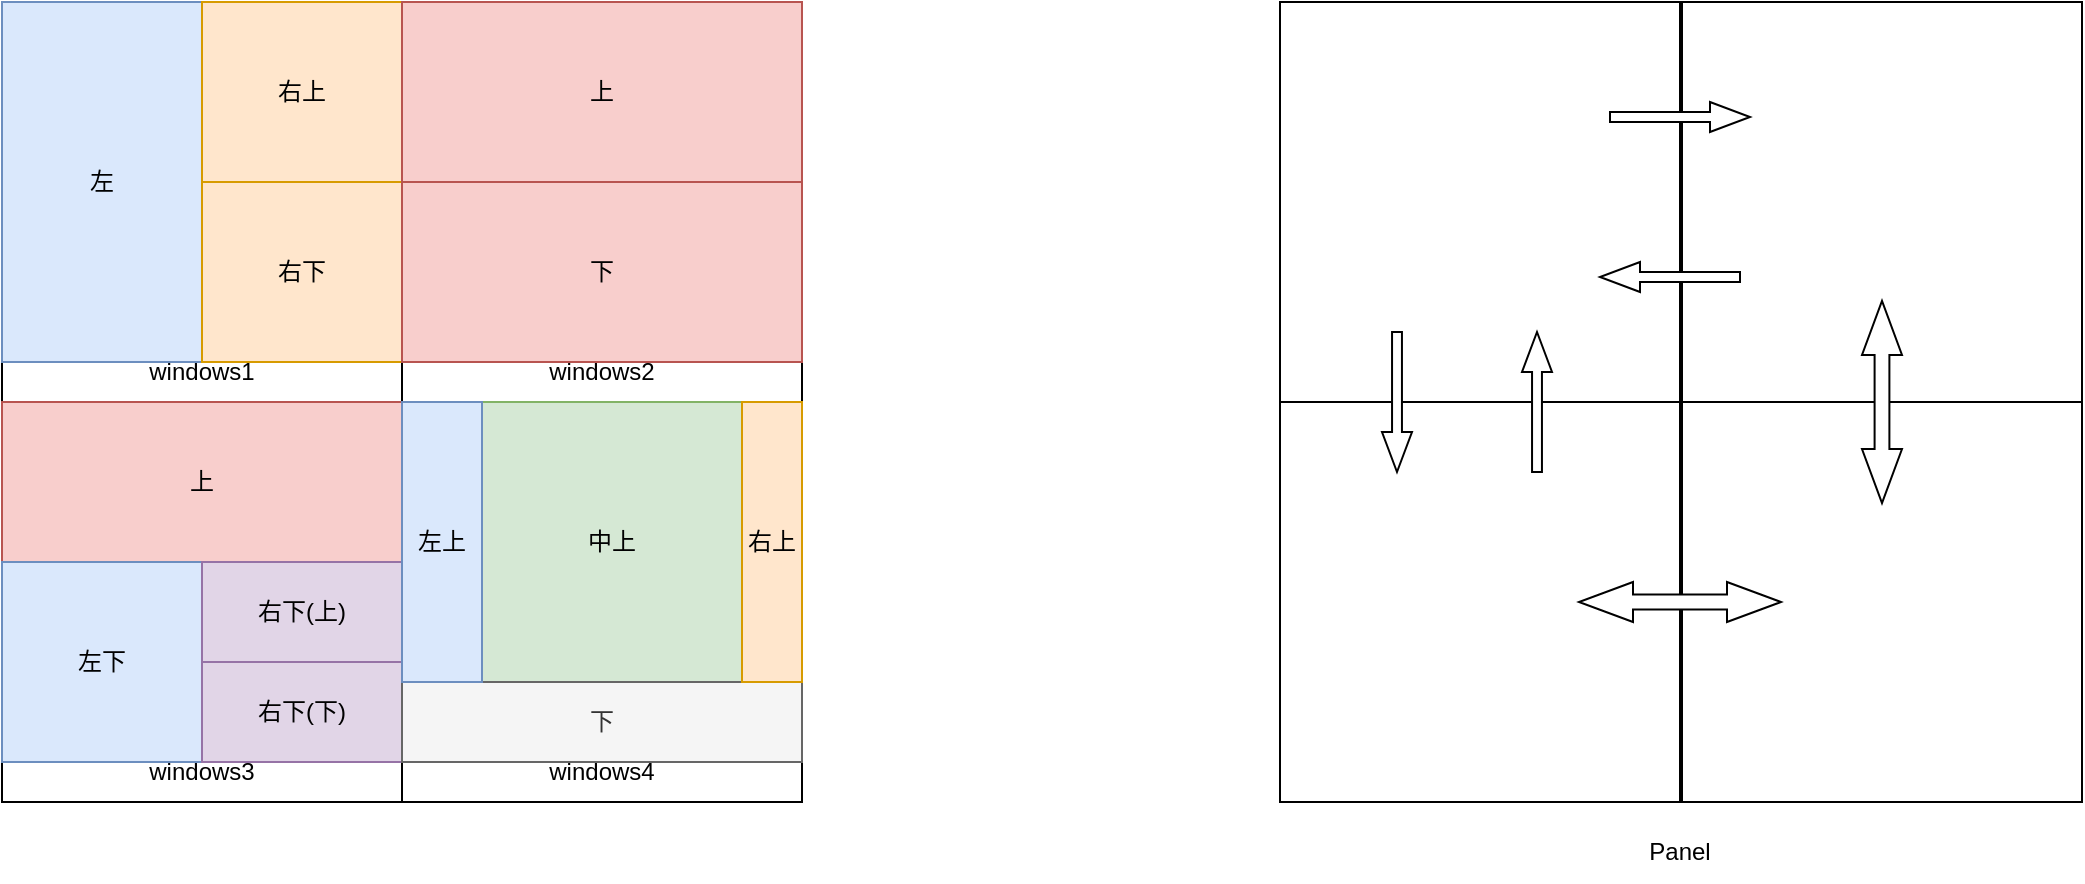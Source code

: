 <mxfile version="23.1.7" type="github">
  <diagram name="第 1 页" id="a0rtQFJB3-dGhp4FlhbC">
    <mxGraphModel dx="1641" dy="475" grid="1" gridSize="10" guides="1" tooltips="1" connect="1" arrows="1" fold="1" page="1" pageScale="1" pageWidth="827" pageHeight="1169" math="0" shadow="0">
      <root>
        <mxCell id="0" />
        <mxCell id="1" parent="0" />
        <mxCell id="D3tRiavoMa9uWJoJIMfx-1" value="" style="whiteSpace=wrap;html=1;aspect=fixed;" vertex="1" parent="1">
          <mxGeometry x="239" y="120" width="400" height="400" as="geometry" />
        </mxCell>
        <mxCell id="D3tRiavoMa9uWJoJIMfx-2" value="" style="rounded=0;whiteSpace=wrap;html=1;" vertex="1" parent="1">
          <mxGeometry x="440" y="120" width="200" height="400" as="geometry" />
        </mxCell>
        <mxCell id="D3tRiavoMa9uWJoJIMfx-4" value="" style="rounded=0;whiteSpace=wrap;html=1;" vertex="1" parent="1">
          <mxGeometry x="440" y="320" width="200" height="200" as="geometry" />
        </mxCell>
        <mxCell id="D3tRiavoMa9uWJoJIMfx-5" value="Panel" style="text;html=1;align=center;verticalAlign=middle;whiteSpace=wrap;rounded=0;" vertex="1" parent="1">
          <mxGeometry x="409" y="530" width="60" height="30" as="geometry" />
        </mxCell>
        <mxCell id="D3tRiavoMa9uWJoJIMfx-35" value="" style="group" vertex="1" connectable="0" parent="1">
          <mxGeometry x="-400" y="120" width="400" height="400" as="geometry" />
        </mxCell>
        <mxCell id="D3tRiavoMa9uWJoJIMfx-11" value="" style="whiteSpace=wrap;html=1;aspect=fixed;" vertex="1" parent="D3tRiavoMa9uWJoJIMfx-35">
          <mxGeometry width="400" height="400" as="geometry" />
        </mxCell>
        <mxCell id="D3tRiavoMa9uWJoJIMfx-12" value="" style="whiteSpace=wrap;html=1;aspect=fixed;" vertex="1" parent="D3tRiavoMa9uWJoJIMfx-35">
          <mxGeometry width="200" height="200" as="geometry" />
        </mxCell>
        <mxCell id="D3tRiavoMa9uWJoJIMfx-13" value="" style="whiteSpace=wrap;html=1;aspect=fixed;" vertex="1" parent="D3tRiavoMa9uWJoJIMfx-35">
          <mxGeometry x="200" y="200" width="200" height="200" as="geometry" />
        </mxCell>
        <mxCell id="D3tRiavoMa9uWJoJIMfx-14" value="" style="whiteSpace=wrap;html=1;aspect=fixed;" vertex="1" parent="D3tRiavoMa9uWJoJIMfx-35">
          <mxGeometry y="200" width="200" height="200" as="geometry" />
        </mxCell>
        <mxCell id="D3tRiavoMa9uWJoJIMfx-15" value="" style="whiteSpace=wrap;html=1;aspect=fixed;" vertex="1" parent="D3tRiavoMa9uWJoJIMfx-35">
          <mxGeometry x="200" width="200" height="200" as="geometry" />
        </mxCell>
        <mxCell id="D3tRiavoMa9uWJoJIMfx-16" value="windows1" style="text;html=1;align=center;verticalAlign=middle;whiteSpace=wrap;rounded=0;" vertex="1" parent="D3tRiavoMa9uWJoJIMfx-35">
          <mxGeometry x="70" y="170" width="60" height="30" as="geometry" />
        </mxCell>
        <mxCell id="D3tRiavoMa9uWJoJIMfx-17" value="windows4" style="text;html=1;align=center;verticalAlign=middle;whiteSpace=wrap;rounded=0;" vertex="1" parent="D3tRiavoMa9uWJoJIMfx-35">
          <mxGeometry x="270" y="370" width="60" height="30" as="geometry" />
        </mxCell>
        <mxCell id="D3tRiavoMa9uWJoJIMfx-18" value="windows3" style="text;html=1;align=center;verticalAlign=middle;whiteSpace=wrap;rounded=0;" vertex="1" parent="D3tRiavoMa9uWJoJIMfx-35">
          <mxGeometry x="70" y="370" width="60" height="30" as="geometry" />
        </mxCell>
        <mxCell id="D3tRiavoMa9uWJoJIMfx-19" value="windows2" style="text;html=1;align=center;verticalAlign=middle;whiteSpace=wrap;rounded=0;" vertex="1" parent="D3tRiavoMa9uWJoJIMfx-35">
          <mxGeometry x="270" y="170" width="60" height="30" as="geometry" />
        </mxCell>
        <mxCell id="D3tRiavoMa9uWJoJIMfx-21" value="左" style="rounded=0;whiteSpace=wrap;html=1;fillColor=#dae8fc;strokeColor=#6c8ebf;" vertex="1" parent="D3tRiavoMa9uWJoJIMfx-35">
          <mxGeometry width="100" height="180" as="geometry" />
        </mxCell>
        <mxCell id="D3tRiavoMa9uWJoJIMfx-22" value="右上" style="rounded=0;whiteSpace=wrap;html=1;fillColor=#ffe6cc;strokeColor=#d79b00;" vertex="1" parent="D3tRiavoMa9uWJoJIMfx-35">
          <mxGeometry x="100" width="100" height="90" as="geometry" />
        </mxCell>
        <mxCell id="D3tRiavoMa9uWJoJIMfx-23" value="右下" style="rounded=0;whiteSpace=wrap;html=1;fillColor=#ffe6cc;strokeColor=#d79b00;" vertex="1" parent="D3tRiavoMa9uWJoJIMfx-35">
          <mxGeometry x="100" y="90" width="100" height="90" as="geometry" />
        </mxCell>
        <mxCell id="D3tRiavoMa9uWJoJIMfx-24" value="上" style="rounded=0;whiteSpace=wrap;html=1;fillColor=#f8cecc;strokeColor=#b85450;" vertex="1" parent="D3tRiavoMa9uWJoJIMfx-35">
          <mxGeometry x="200" width="200" height="90" as="geometry" />
        </mxCell>
        <mxCell id="D3tRiavoMa9uWJoJIMfx-25" value="下" style="rounded=0;whiteSpace=wrap;html=1;fillColor=#f8cecc;strokeColor=#b85450;" vertex="1" parent="D3tRiavoMa9uWJoJIMfx-35">
          <mxGeometry x="200" y="90" width="200" height="90" as="geometry" />
        </mxCell>
        <mxCell id="D3tRiavoMa9uWJoJIMfx-26" value="上" style="rounded=0;whiteSpace=wrap;html=1;fillColor=#f8cecc;strokeColor=#b85450;" vertex="1" parent="D3tRiavoMa9uWJoJIMfx-35">
          <mxGeometry y="200" width="200" height="80" as="geometry" />
        </mxCell>
        <mxCell id="D3tRiavoMa9uWJoJIMfx-27" value="左下" style="rounded=0;whiteSpace=wrap;html=1;fillColor=#dae8fc;strokeColor=#6c8ebf;" vertex="1" parent="D3tRiavoMa9uWJoJIMfx-35">
          <mxGeometry y="280" width="100" height="100" as="geometry" />
        </mxCell>
        <mxCell id="D3tRiavoMa9uWJoJIMfx-28" value="右下(上)" style="rounded=0;whiteSpace=wrap;html=1;fillColor=#e1d5e7;strokeColor=#9673a6;" vertex="1" parent="D3tRiavoMa9uWJoJIMfx-35">
          <mxGeometry x="100" y="280" width="100" height="50" as="geometry" />
        </mxCell>
        <mxCell id="D3tRiavoMa9uWJoJIMfx-29" value="右下(下)" style="rounded=0;whiteSpace=wrap;html=1;fillColor=#e1d5e7;strokeColor=#9673a6;" vertex="1" parent="D3tRiavoMa9uWJoJIMfx-35">
          <mxGeometry x="100" y="330" width="100" height="50" as="geometry" />
        </mxCell>
        <mxCell id="D3tRiavoMa9uWJoJIMfx-30" value="中上" style="rounded=0;whiteSpace=wrap;html=1;fillColor=#d5e8d4;strokeColor=#82b366;" vertex="1" parent="D3tRiavoMa9uWJoJIMfx-35">
          <mxGeometry x="240" y="200" width="130" height="140" as="geometry" />
        </mxCell>
        <mxCell id="D3tRiavoMa9uWJoJIMfx-31" value="下" style="rounded=0;whiteSpace=wrap;html=1;fillColor=#f5f5f5;strokeColor=#666666;fontColor=#333333;" vertex="1" parent="D3tRiavoMa9uWJoJIMfx-35">
          <mxGeometry x="200" y="340" width="200" height="40" as="geometry" />
        </mxCell>
        <mxCell id="D3tRiavoMa9uWJoJIMfx-32" value="左上" style="rounded=0;whiteSpace=wrap;html=1;fillColor=#dae8fc;strokeColor=#6c8ebf;" vertex="1" parent="D3tRiavoMa9uWJoJIMfx-35">
          <mxGeometry x="200" y="200" width="40" height="140" as="geometry" />
        </mxCell>
        <mxCell id="D3tRiavoMa9uWJoJIMfx-33" value="右上" style="rounded=0;whiteSpace=wrap;html=1;fillColor=#ffe6cc;strokeColor=#d79b00;" vertex="1" parent="D3tRiavoMa9uWJoJIMfx-35">
          <mxGeometry x="370" y="200" width="30" height="140" as="geometry" />
        </mxCell>
        <mxCell id="D3tRiavoMa9uWJoJIMfx-36" value="" style="whiteSpace=wrap;html=1;aspect=fixed;" vertex="1" parent="1">
          <mxGeometry x="239" y="120" width="200" height="200" as="geometry" />
        </mxCell>
        <mxCell id="D3tRiavoMa9uWJoJIMfx-38" value="" style="whiteSpace=wrap;html=1;aspect=fixed;" vertex="1" parent="1">
          <mxGeometry x="239" y="320" width="200" height="200" as="geometry" />
        </mxCell>
        <mxCell id="D3tRiavoMa9uWJoJIMfx-39" value="" style="html=1;shadow=0;dashed=0;align=center;verticalAlign=middle;shape=mxgraph.arrows2.arrow;dy=0.67;dx=20;notch=0;" vertex="1" parent="1">
          <mxGeometry x="404" y="170" width="70" height="15" as="geometry" />
        </mxCell>
        <mxCell id="D3tRiavoMa9uWJoJIMfx-43" value="" style="html=1;shadow=0;dashed=0;align=center;verticalAlign=middle;shape=mxgraph.arrows2.twoWayArrow;dy=0.63;dx=27;" vertex="1" parent="1">
          <mxGeometry x="388.5" y="410" width="101" height="20" as="geometry" />
        </mxCell>
        <mxCell id="D3tRiavoMa9uWJoJIMfx-44" value="" style="html=1;shadow=0;dashed=0;align=center;verticalAlign=middle;shape=mxgraph.arrows2.arrow;dy=0.67;dx=20;notch=0;direction=north;" vertex="1" parent="1">
          <mxGeometry x="360" y="285" width="15" height="70" as="geometry" />
        </mxCell>
        <mxCell id="D3tRiavoMa9uWJoJIMfx-45" value="" style="html=1;shadow=0;dashed=0;align=center;verticalAlign=middle;shape=mxgraph.arrows2.arrow;dy=0.67;dx=20;notch=0;direction=south;" vertex="1" parent="1">
          <mxGeometry x="290" y="285" width="15" height="70" as="geometry" />
        </mxCell>
        <mxCell id="D3tRiavoMa9uWJoJIMfx-50" value="" style="html=1;shadow=0;dashed=0;align=center;verticalAlign=middle;shape=mxgraph.arrows2.arrow;dy=0.67;dx=20;notch=0;direction=west;" vertex="1" parent="1">
          <mxGeometry x="399" y="250" width="70" height="15" as="geometry" />
        </mxCell>
        <mxCell id="D3tRiavoMa9uWJoJIMfx-51" value="" style="html=1;shadow=0;dashed=0;align=center;verticalAlign=middle;shape=mxgraph.arrows2.twoWayArrow;dy=0.63;dx=27;direction=south;" vertex="1" parent="1">
          <mxGeometry x="530" y="269.5" width="20" height="101" as="geometry" />
        </mxCell>
      </root>
    </mxGraphModel>
  </diagram>
</mxfile>
